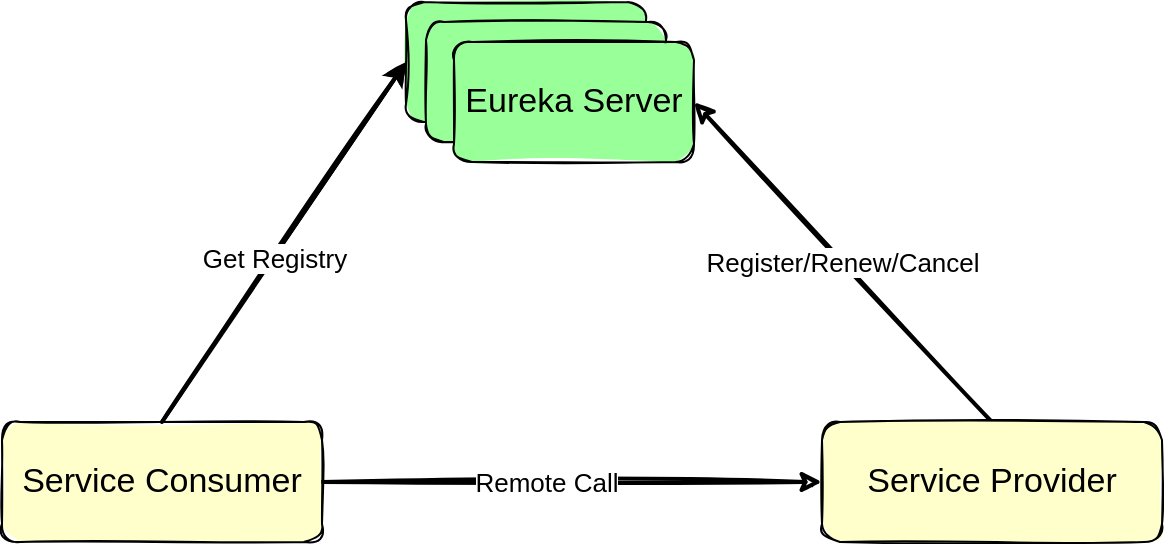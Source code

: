 <mxfile version="14.4.3" type="github">
  <diagram id="HbcZXrcrVUqxmxKAbH_w" name="Page-1">
    <mxGraphModel dx="2062" dy="1122" grid="1" gridSize="10" guides="1" tooltips="1" connect="1" arrows="1" fold="1" page="1" pageScale="1" pageWidth="827" pageHeight="1169" math="0" shadow="0">
      <root>
        <mxCell id="0" />
        <mxCell id="1" parent="0" />
        <mxCell id="WA2L5AlWAOWXem69Is4x-1" value="" style="rounded=1;whiteSpace=wrap;html=1;sketch=1;fillColor=#99FF99;fillStyle=solid;" vertex="1" parent="1">
          <mxGeometry x="342" y="190" width="120" height="60" as="geometry" />
        </mxCell>
        <mxCell id="WA2L5AlWAOWXem69Is4x-2" value="" style="rounded=1;whiteSpace=wrap;html=1;sketch=1;fillColor=#99FF99;fillStyle=solid;" vertex="1" parent="1">
          <mxGeometry x="352" y="200" width="120" height="60" as="geometry" />
        </mxCell>
        <mxCell id="WA2L5AlWAOWXem69Is4x-3" value="Eureka Server" style="rounded=1;whiteSpace=wrap;html=1;fontSize=17;sketch=1;fillColor=#99FF99;fillStyle=solid;" vertex="1" parent="1">
          <mxGeometry x="366" y="210" width="120" height="60" as="geometry" />
        </mxCell>
        <mxCell id="WA2L5AlWAOWXem69Is4x-4" style="rounded=0;orthogonalLoop=1;jettySize=auto;html=1;exitX=0.5;exitY=0;exitDx=0;exitDy=0;entryX=0;entryY=0.5;entryDx=0;entryDy=0;strokeWidth=2;" edge="1" parent="1" source="WA2L5AlWAOWXem69Is4x-8" target="WA2L5AlWAOWXem69Is4x-1">
          <mxGeometry relative="1" as="geometry" />
        </mxCell>
        <mxCell id="WA2L5AlWAOWXem69Is4x-5" value="Get Registry" style="edgeLabel;html=1;align=center;verticalAlign=middle;resizable=0;points=[];fontSize=13;" vertex="1" connectable="0" parent="WA2L5AlWAOWXem69Is4x-4">
          <mxGeometry x="-0.087" relative="1" as="geometry">
            <mxPoint as="offset" />
          </mxGeometry>
        </mxCell>
        <mxCell id="WA2L5AlWAOWXem69Is4x-6" style="edgeStyle=none;rounded=0;orthogonalLoop=1;jettySize=auto;html=1;exitX=1;exitY=0.5;exitDx=0;exitDy=0;strokeWidth=2;sketch=1;" edge="1" parent="1" source="WA2L5AlWAOWXem69Is4x-8" target="WA2L5AlWAOWXem69Is4x-11">
          <mxGeometry relative="1" as="geometry" />
        </mxCell>
        <mxCell id="WA2L5AlWAOWXem69Is4x-7" value="Remote Call" style="edgeLabel;html=1;align=center;verticalAlign=middle;resizable=0;points=[];fontSize=13;" vertex="1" connectable="0" parent="WA2L5AlWAOWXem69Is4x-6">
          <mxGeometry x="-0.248" y="-1" relative="1" as="geometry">
            <mxPoint x="17.83" y="-1" as="offset" />
          </mxGeometry>
        </mxCell>
        <mxCell id="WA2L5AlWAOWXem69Is4x-8" value="Service Consumer" style="rounded=1;whiteSpace=wrap;html=1;fontSize=17;sketch=1;fillStyle=solid;fillColor=#FFFFCC;" vertex="1" parent="1">
          <mxGeometry x="140" y="400" width="160" height="60" as="geometry" />
        </mxCell>
        <mxCell id="WA2L5AlWAOWXem69Is4x-9" style="edgeStyle=none;rounded=0;orthogonalLoop=1;jettySize=auto;html=1;exitX=0.5;exitY=0;exitDx=0;exitDy=0;entryX=1;entryY=0.5;entryDx=0;entryDy=0;strokeWidth=2;sketch=1;" edge="1" parent="1" source="WA2L5AlWAOWXem69Is4x-11" target="WA2L5AlWAOWXem69Is4x-3">
          <mxGeometry relative="1" as="geometry" />
        </mxCell>
        <mxCell id="WA2L5AlWAOWXem69Is4x-10" value="Register/Renew/Cancel" style="edgeLabel;html=1;align=center;verticalAlign=middle;resizable=0;points=[];fontSize=13;" vertex="1" connectable="0" parent="WA2L5AlWAOWXem69Is4x-9">
          <mxGeometry x="0.174" y="1" relative="1" as="geometry">
            <mxPoint x="13.19" y="13.23" as="offset" />
          </mxGeometry>
        </mxCell>
        <mxCell id="WA2L5AlWAOWXem69Is4x-11" value="Service Provider" style="rounded=1;whiteSpace=wrap;html=1;fontSize=17;sketch=1;fillStyle=solid;fillColor=#FFFFCC;" vertex="1" parent="1">
          <mxGeometry x="550" y="400" width="170" height="60" as="geometry" />
        </mxCell>
        <mxCell id="WA2L5AlWAOWXem69Is4x-12" style="rounded=0;orthogonalLoop=1;jettySize=auto;html=1;exitX=0.5;exitY=0;exitDx=0;exitDy=0;entryX=0;entryY=0.5;entryDx=0;entryDy=0;strokeWidth=2;sketch=1;" edge="1" parent="1">
          <mxGeometry relative="1" as="geometry">
            <mxPoint x="220" y="400" as="sourcePoint" />
            <mxPoint x="342" y="220" as="targetPoint" />
          </mxGeometry>
        </mxCell>
        <mxCell id="WA2L5AlWAOWXem69Is4x-13" value="Get Registry" style="edgeLabel;html=1;align=center;verticalAlign=middle;resizable=0;points=[];fontSize=13;" vertex="1" connectable="0" parent="WA2L5AlWAOWXem69Is4x-12">
          <mxGeometry x="-0.087" relative="1" as="geometry">
            <mxPoint as="offset" />
          </mxGeometry>
        </mxCell>
      </root>
    </mxGraphModel>
  </diagram>
</mxfile>
